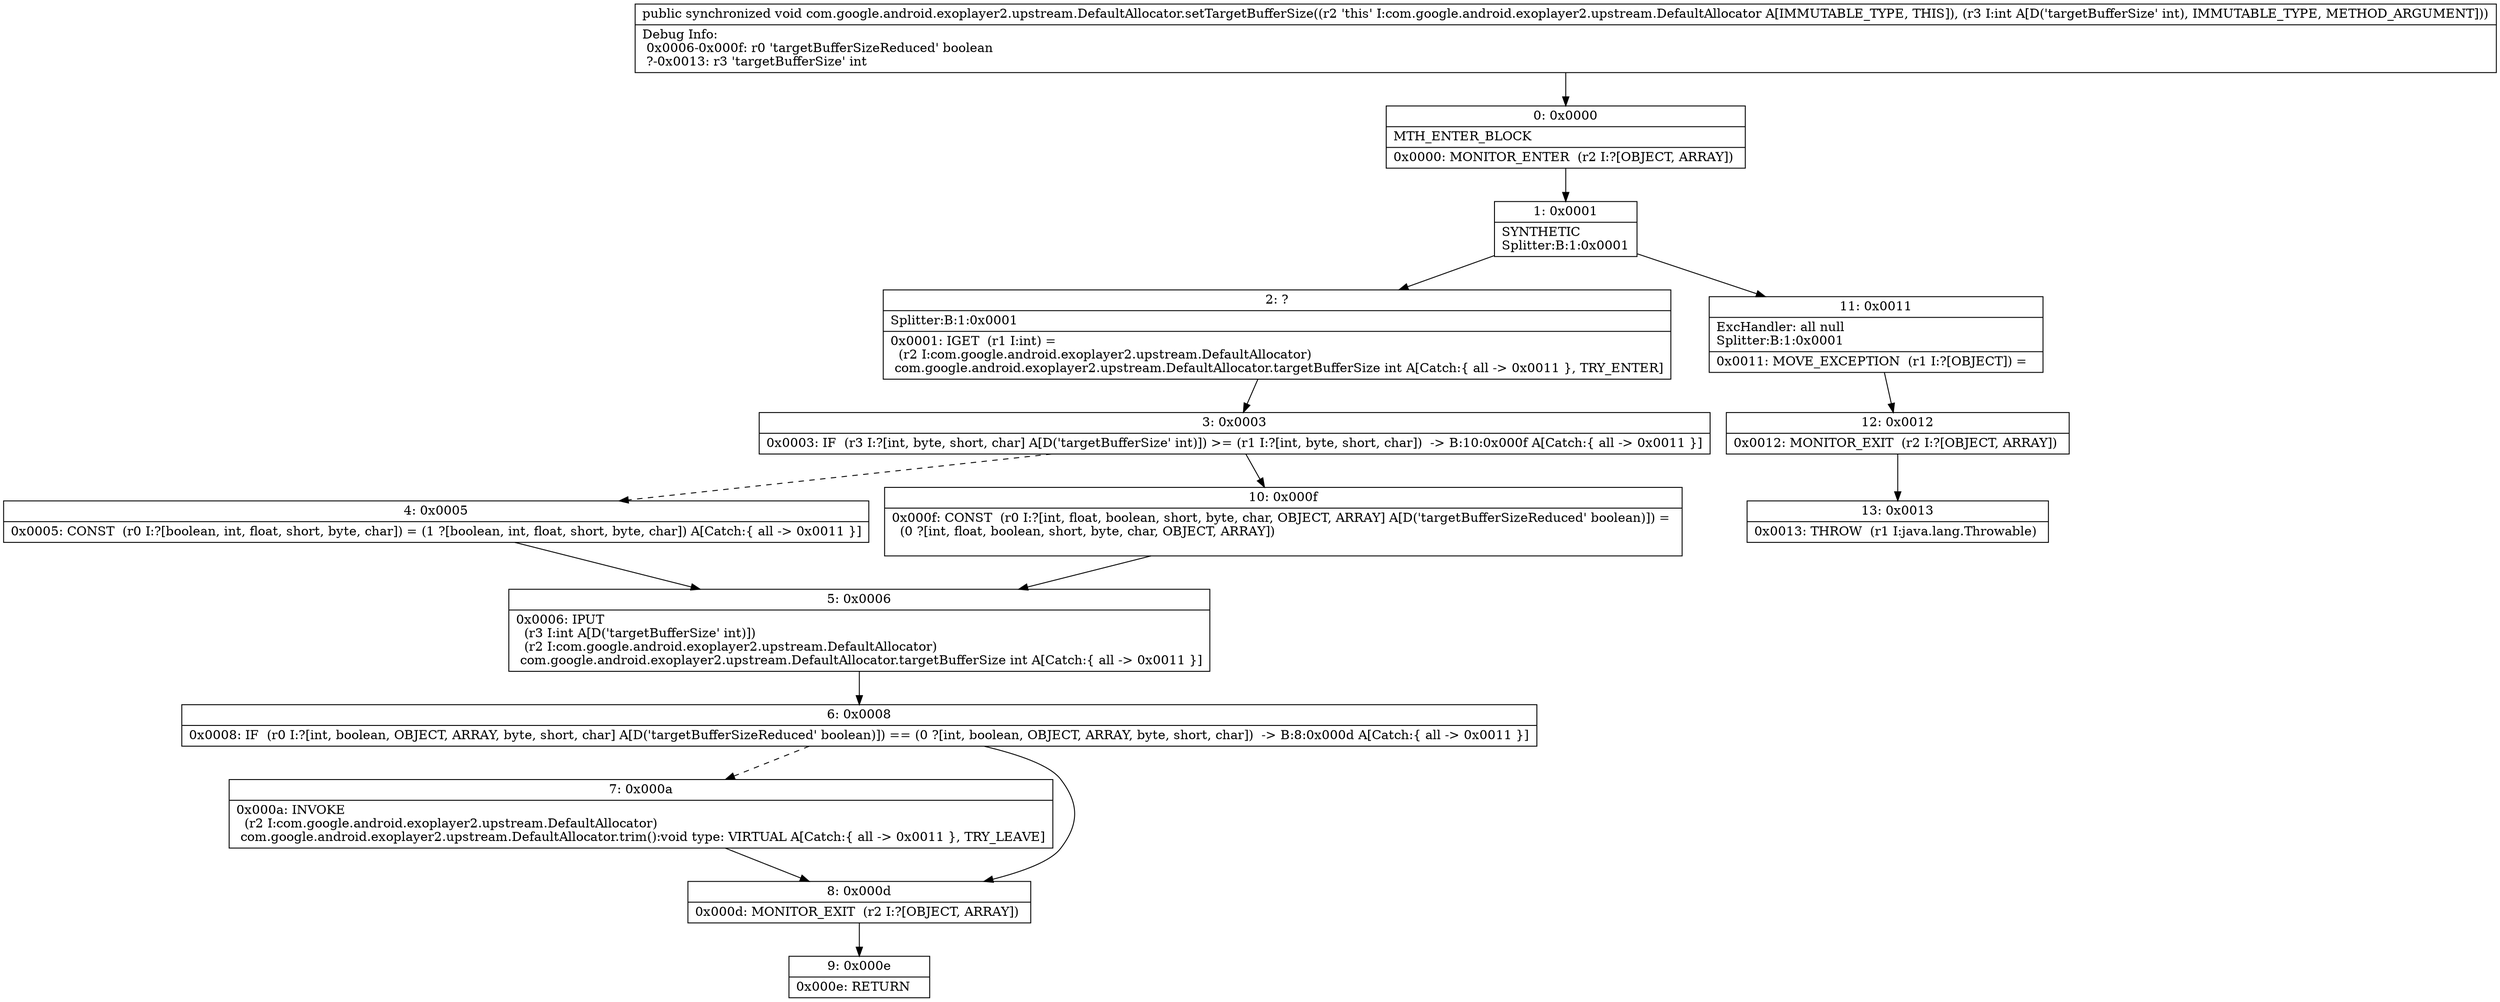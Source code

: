 digraph "CFG forcom.google.android.exoplayer2.upstream.DefaultAllocator.setTargetBufferSize(I)V" {
Node_0 [shape=record,label="{0\:\ 0x0000|MTH_ENTER_BLOCK\l|0x0000: MONITOR_ENTER  (r2 I:?[OBJECT, ARRAY]) \l}"];
Node_1 [shape=record,label="{1\:\ 0x0001|SYNTHETIC\lSplitter:B:1:0x0001\l}"];
Node_2 [shape=record,label="{2\:\ ?|Splitter:B:1:0x0001\l|0x0001: IGET  (r1 I:int) = \l  (r2 I:com.google.android.exoplayer2.upstream.DefaultAllocator)\l com.google.android.exoplayer2.upstream.DefaultAllocator.targetBufferSize int A[Catch:\{ all \-\> 0x0011 \}, TRY_ENTER]\l}"];
Node_3 [shape=record,label="{3\:\ 0x0003|0x0003: IF  (r3 I:?[int, byte, short, char] A[D('targetBufferSize' int)]) \>= (r1 I:?[int, byte, short, char])  \-\> B:10:0x000f A[Catch:\{ all \-\> 0x0011 \}]\l}"];
Node_4 [shape=record,label="{4\:\ 0x0005|0x0005: CONST  (r0 I:?[boolean, int, float, short, byte, char]) = (1 ?[boolean, int, float, short, byte, char]) A[Catch:\{ all \-\> 0x0011 \}]\l}"];
Node_5 [shape=record,label="{5\:\ 0x0006|0x0006: IPUT  \l  (r3 I:int A[D('targetBufferSize' int)])\l  (r2 I:com.google.android.exoplayer2.upstream.DefaultAllocator)\l com.google.android.exoplayer2.upstream.DefaultAllocator.targetBufferSize int A[Catch:\{ all \-\> 0x0011 \}]\l}"];
Node_6 [shape=record,label="{6\:\ 0x0008|0x0008: IF  (r0 I:?[int, boolean, OBJECT, ARRAY, byte, short, char] A[D('targetBufferSizeReduced' boolean)]) == (0 ?[int, boolean, OBJECT, ARRAY, byte, short, char])  \-\> B:8:0x000d A[Catch:\{ all \-\> 0x0011 \}]\l}"];
Node_7 [shape=record,label="{7\:\ 0x000a|0x000a: INVOKE  \l  (r2 I:com.google.android.exoplayer2.upstream.DefaultAllocator)\l com.google.android.exoplayer2.upstream.DefaultAllocator.trim():void type: VIRTUAL A[Catch:\{ all \-\> 0x0011 \}, TRY_LEAVE]\l}"];
Node_8 [shape=record,label="{8\:\ 0x000d|0x000d: MONITOR_EXIT  (r2 I:?[OBJECT, ARRAY]) \l}"];
Node_9 [shape=record,label="{9\:\ 0x000e|0x000e: RETURN   \l}"];
Node_10 [shape=record,label="{10\:\ 0x000f|0x000f: CONST  (r0 I:?[int, float, boolean, short, byte, char, OBJECT, ARRAY] A[D('targetBufferSizeReduced' boolean)]) = \l  (0 ?[int, float, boolean, short, byte, char, OBJECT, ARRAY])\l \l}"];
Node_11 [shape=record,label="{11\:\ 0x0011|ExcHandler: all null\lSplitter:B:1:0x0001\l|0x0011: MOVE_EXCEPTION  (r1 I:?[OBJECT]) =  \l}"];
Node_12 [shape=record,label="{12\:\ 0x0012|0x0012: MONITOR_EXIT  (r2 I:?[OBJECT, ARRAY]) \l}"];
Node_13 [shape=record,label="{13\:\ 0x0013|0x0013: THROW  (r1 I:java.lang.Throwable) \l}"];
MethodNode[shape=record,label="{public synchronized void com.google.android.exoplayer2.upstream.DefaultAllocator.setTargetBufferSize((r2 'this' I:com.google.android.exoplayer2.upstream.DefaultAllocator A[IMMUTABLE_TYPE, THIS]), (r3 I:int A[D('targetBufferSize' int), IMMUTABLE_TYPE, METHOD_ARGUMENT]))  | Debug Info:\l  0x0006\-0x000f: r0 'targetBufferSizeReduced' boolean\l  ?\-0x0013: r3 'targetBufferSize' int\l}"];
MethodNode -> Node_0;
Node_0 -> Node_1;
Node_1 -> Node_2;
Node_1 -> Node_11;
Node_2 -> Node_3;
Node_3 -> Node_4[style=dashed];
Node_3 -> Node_10;
Node_4 -> Node_5;
Node_5 -> Node_6;
Node_6 -> Node_7[style=dashed];
Node_6 -> Node_8;
Node_7 -> Node_8;
Node_8 -> Node_9;
Node_10 -> Node_5;
Node_11 -> Node_12;
Node_12 -> Node_13;
}

